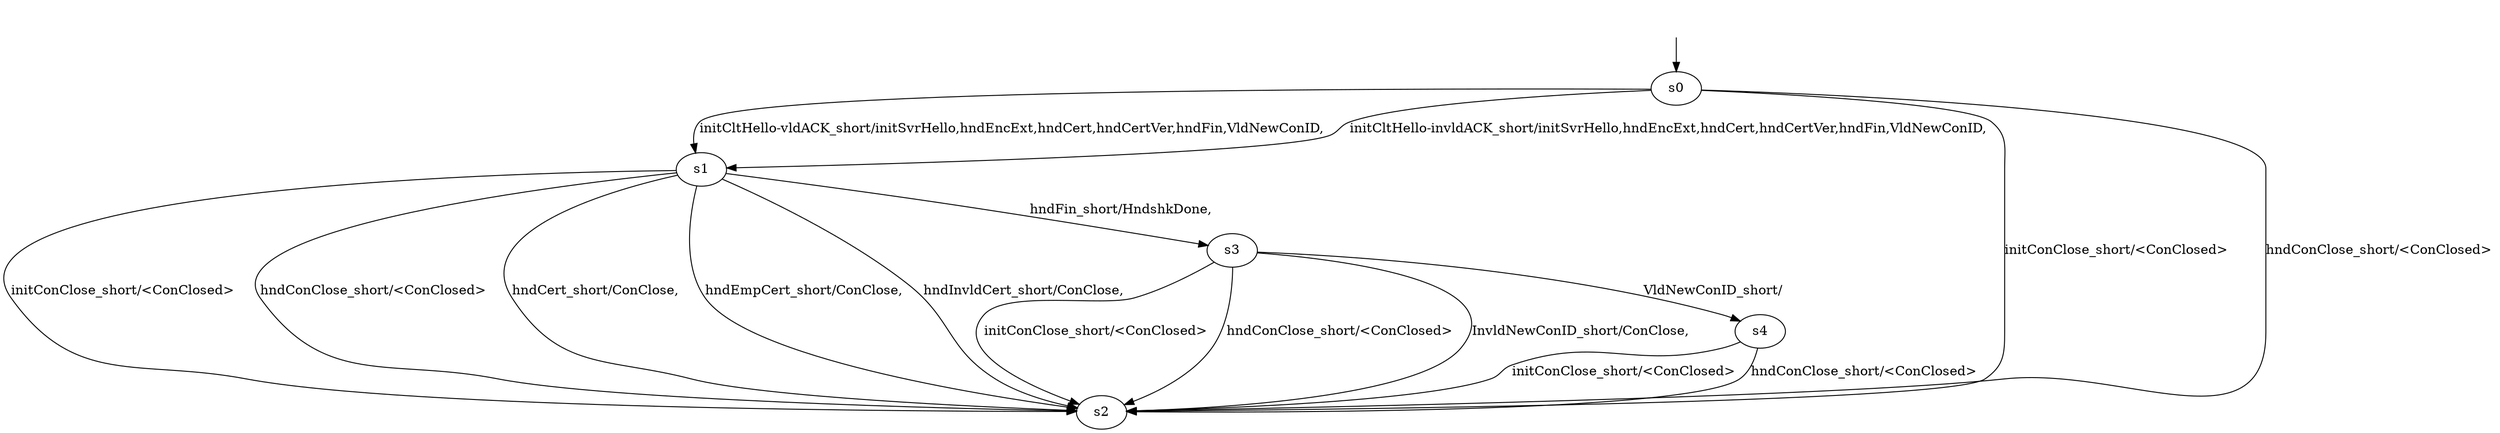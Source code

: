 digraph "quiclyModels/quicly-B-BWRCA-sCS-0/learnedModel" {
s0 [label=s0];
s1 [label=s1];
s2 [label=s2];
s3 [label=s3];
s4 [label=s4];
s0 -> s2  [label="initConClose_short/<ConClosed> "];
s0 -> s1  [label="initCltHello-vldACK_short/initSvrHello,hndEncExt,hndCert,hndCertVer,hndFin,VldNewConID, "];
s0 -> s1  [label="initCltHello-invldACK_short/initSvrHello,hndEncExt,hndCert,hndCertVer,hndFin,VldNewConID, "];
s0 -> s2  [label="hndConClose_short/<ConClosed> "];
s1 -> s2  [label="initConClose_short/<ConClosed> "];
s1 -> s3  [label="hndFin_short/HndshkDone, "];
s1 -> s2  [label="hndConClose_short/<ConClosed> "];
s1 -> s2  [label="hndCert_short/ConClose, "];
s1 -> s2  [label="hndEmpCert_short/ConClose, "];
s1 -> s2  [label="hndInvldCert_short/ConClose, "];
s3 -> s2  [label="initConClose_short/<ConClosed> "];
s3 -> s2  [label="hndConClose_short/<ConClosed> "];
s3 -> s4  [label="VldNewConID_short/ "];
s3 -> s2  [label="InvldNewConID_short/ConClose, "];
s4 -> s2  [label="initConClose_short/<ConClosed> "];
s4 -> s2  [label="hndConClose_short/<ConClosed> "];
__start0 [label="", shape=none];
__start0 -> s0  [label=""];
}
